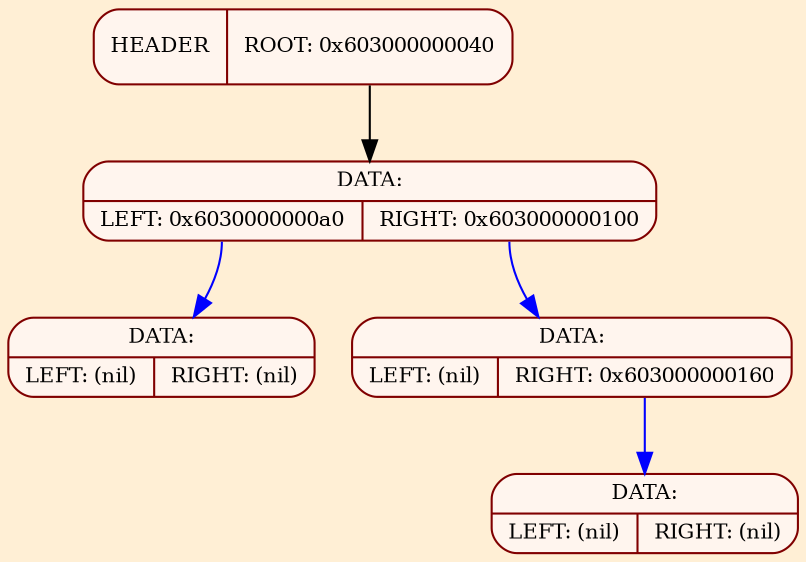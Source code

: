 digraph G{
rankdir = TB;
bgcolor = "#FFEFD5";
node[color = "#800000", fontsize = 10];
edge[color = "#800000", fontsize = 15];

105759274696768 [shape = Mrecord, style = filled, fillcolor = "#FFF5EE", color = "#800000", label = " {DATA:  | {<fl> LEFT: 0x6030000000a0 | <fr> RIGHT: 0x603000000100}} "];
105759274696864 [shape = Mrecord, style = filled, fillcolor = "#FFF5EE", color = "#800000", label = " {DATA:  | {<fl> LEFT: (nil) | <fr> RIGHT: (nil)}} "];
105759274696768:<fl> -> 105759274696864 [weight = 1, color = "#0000ff"];
105759274696960 [shape = Mrecord, style = filled, fillcolor = "#FFF5EE", color = "#800000", label = " {DATA:  | {<fl> LEFT: (nil) | <fr> RIGHT: 0x603000000160}} "];
105759274696768:<fr> -> 105759274696960 [weight = 1, color = "#0000ff"];
105759274697056 [shape = Mrecord, style = filled, fillcolor = "#FFF5EE", color = "#800000", label = " {DATA:  | {<fl> LEFT: (nil) | <fr> RIGHT: (nil)}} "];
105759274696960:<fr> -> 105759274697056 [weight = 1, color = "#0000ff"];
All[shape = Mrecord, label = " HEADER | <f1> ROOT: 0x603000000040 ", style = "filled", fillcolor = "#FFF5EE"];
All:<f1> -> 105759274696768 [color = "#000000"];
}